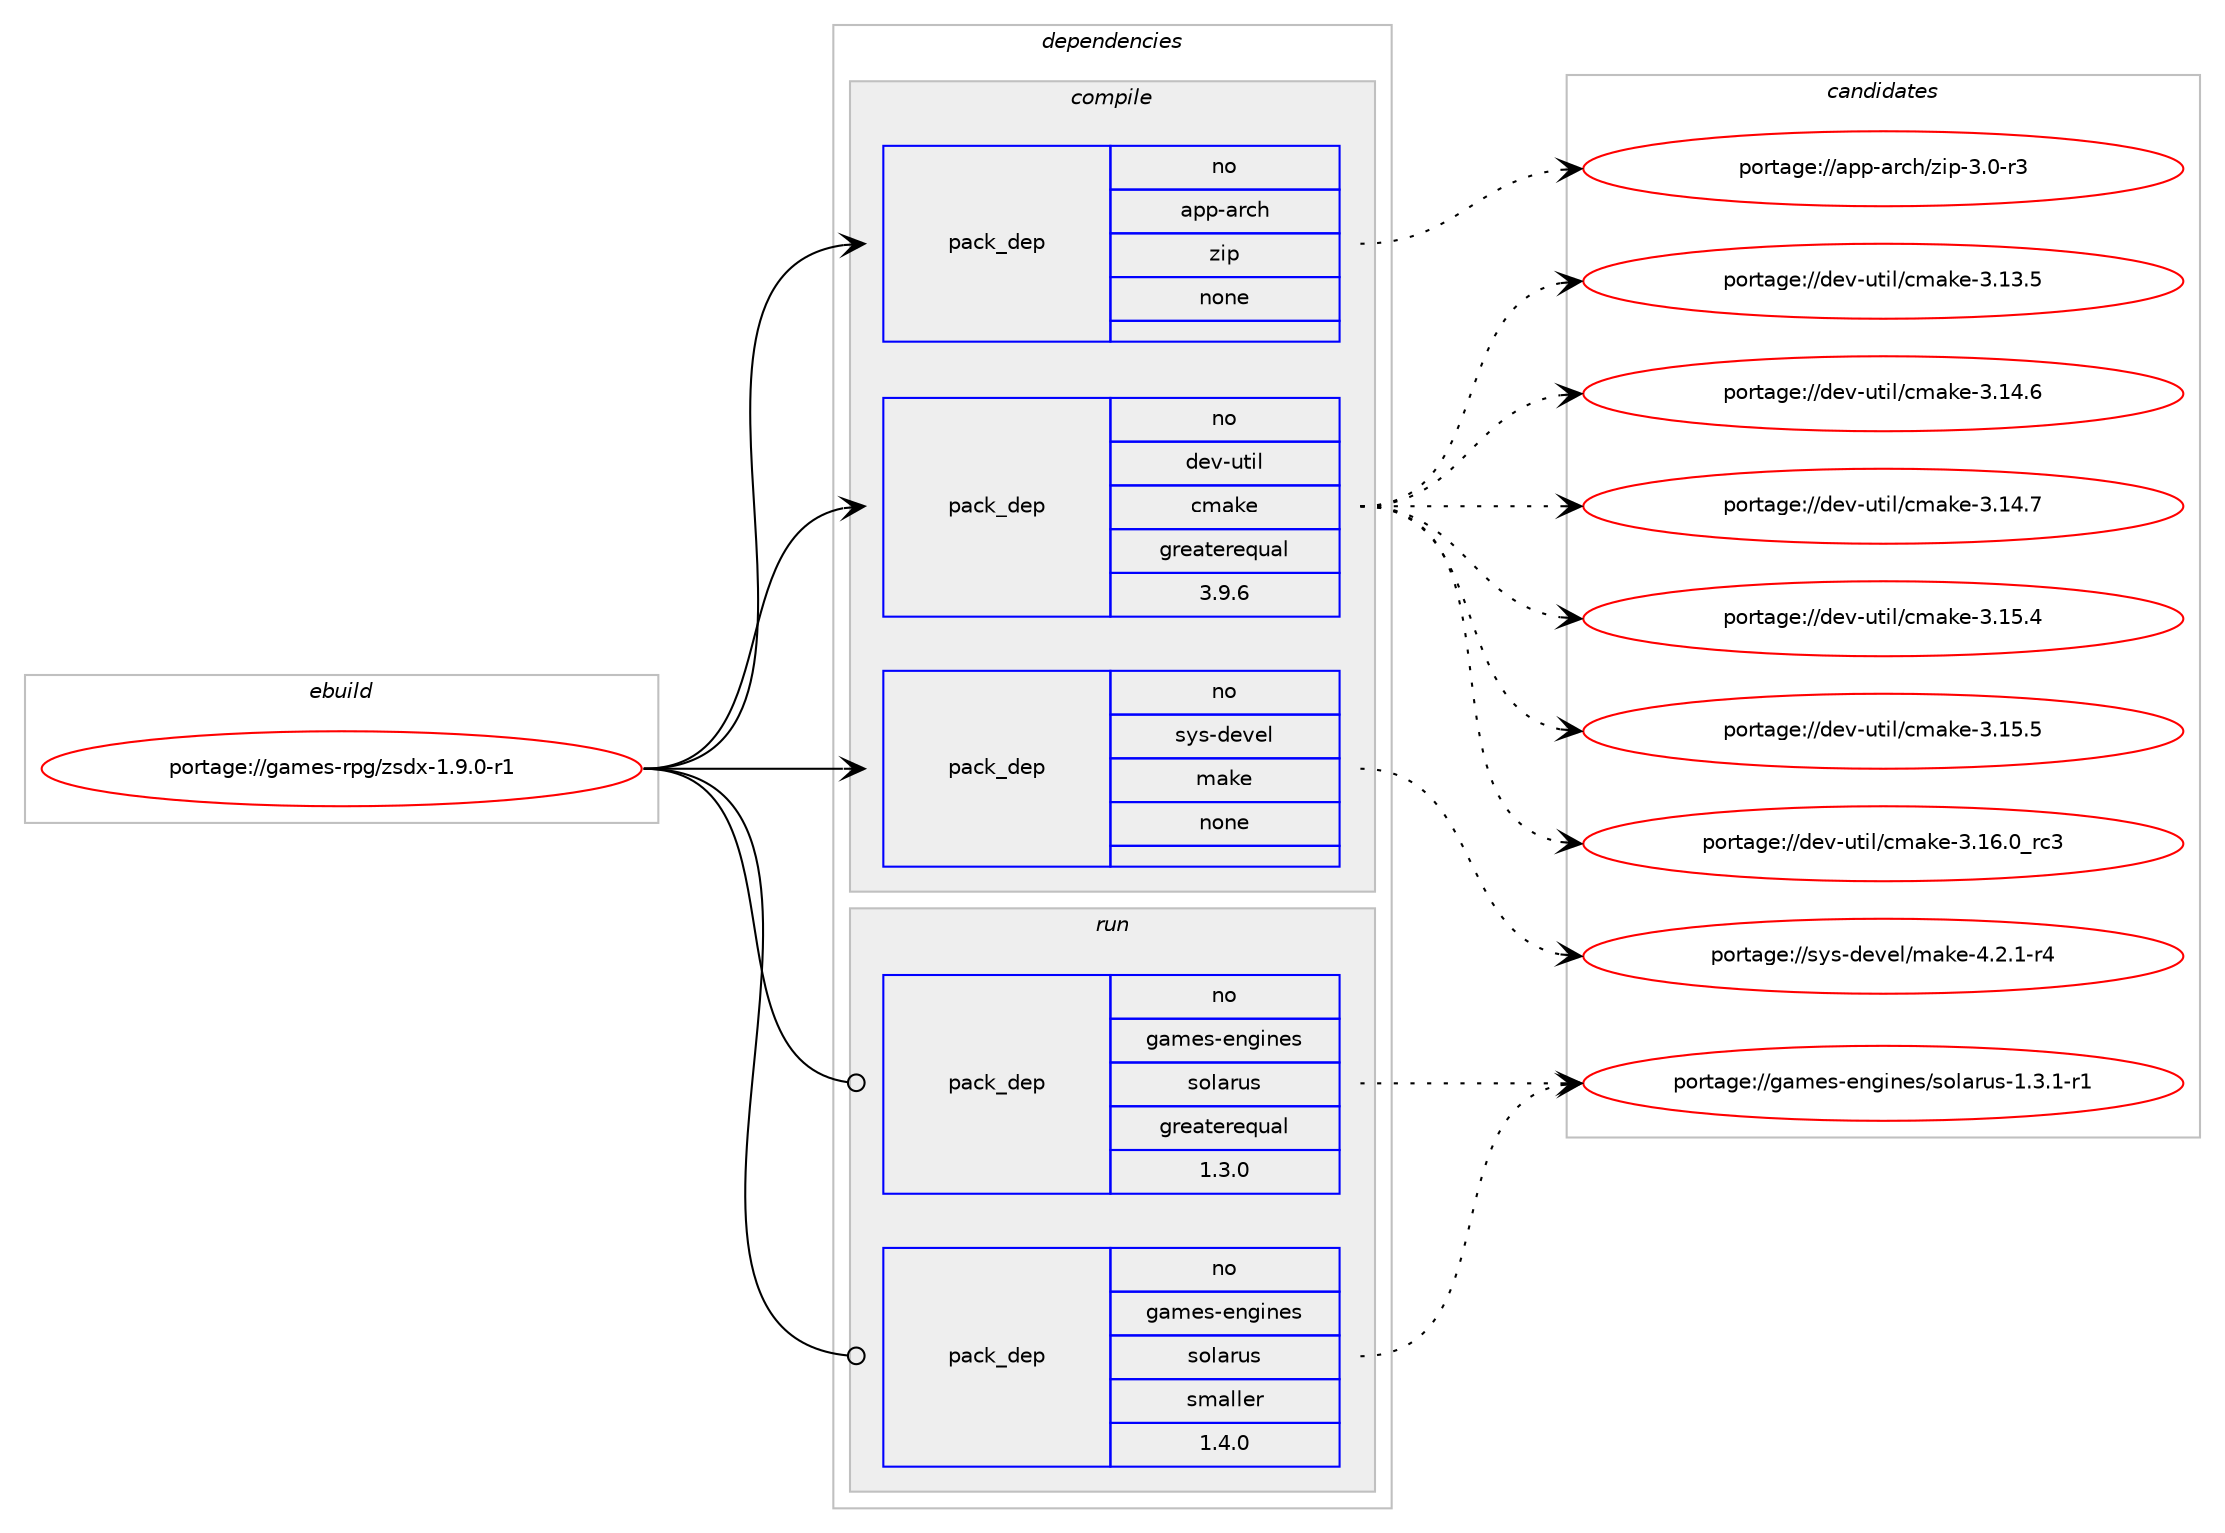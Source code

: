 digraph prolog {

# *************
# Graph options
# *************

newrank=true;
concentrate=true;
compound=true;
graph [rankdir=LR,fontname=Helvetica,fontsize=10,ranksep=1.5];#, ranksep=2.5, nodesep=0.2];
edge  [arrowhead=vee];
node  [fontname=Helvetica,fontsize=10];

# **********
# The ebuild
# **********

subgraph cluster_leftcol {
color=gray;
rank=same;
label=<<i>ebuild</i>>;
id [label="portage://games-rpg/zsdx-1.9.0-r1", color=red, width=4, href="../games-rpg/zsdx-1.9.0-r1.svg"];
}

# ****************
# The dependencies
# ****************

subgraph cluster_midcol {
color=gray;
label=<<i>dependencies</i>>;
subgraph cluster_compile {
fillcolor="#eeeeee";
style=filled;
label=<<i>compile</i>>;
subgraph pack198241 {
dependency275905 [label=<<TABLE BORDER="0" CELLBORDER="1" CELLSPACING="0" CELLPADDING="4" WIDTH="220"><TR><TD ROWSPAN="6" CELLPADDING="30">pack_dep</TD></TR><TR><TD WIDTH="110">no</TD></TR><TR><TD>app-arch</TD></TR><TR><TD>zip</TD></TR><TR><TD>none</TD></TR><TR><TD></TD></TR></TABLE>>, shape=none, color=blue];
}
id:e -> dependency275905:w [weight=20,style="solid",arrowhead="vee"];
subgraph pack198242 {
dependency275906 [label=<<TABLE BORDER="0" CELLBORDER="1" CELLSPACING="0" CELLPADDING="4" WIDTH="220"><TR><TD ROWSPAN="6" CELLPADDING="30">pack_dep</TD></TR><TR><TD WIDTH="110">no</TD></TR><TR><TD>dev-util</TD></TR><TR><TD>cmake</TD></TR><TR><TD>greaterequal</TD></TR><TR><TD>3.9.6</TD></TR></TABLE>>, shape=none, color=blue];
}
id:e -> dependency275906:w [weight=20,style="solid",arrowhead="vee"];
subgraph pack198243 {
dependency275907 [label=<<TABLE BORDER="0" CELLBORDER="1" CELLSPACING="0" CELLPADDING="4" WIDTH="220"><TR><TD ROWSPAN="6" CELLPADDING="30">pack_dep</TD></TR><TR><TD WIDTH="110">no</TD></TR><TR><TD>sys-devel</TD></TR><TR><TD>make</TD></TR><TR><TD>none</TD></TR><TR><TD></TD></TR></TABLE>>, shape=none, color=blue];
}
id:e -> dependency275907:w [weight=20,style="solid",arrowhead="vee"];
}
subgraph cluster_compileandrun {
fillcolor="#eeeeee";
style=filled;
label=<<i>compile and run</i>>;
}
subgraph cluster_run {
fillcolor="#eeeeee";
style=filled;
label=<<i>run</i>>;
subgraph pack198244 {
dependency275908 [label=<<TABLE BORDER="0" CELLBORDER="1" CELLSPACING="0" CELLPADDING="4" WIDTH="220"><TR><TD ROWSPAN="6" CELLPADDING="30">pack_dep</TD></TR><TR><TD WIDTH="110">no</TD></TR><TR><TD>games-engines</TD></TR><TR><TD>solarus</TD></TR><TR><TD>greaterequal</TD></TR><TR><TD>1.3.0</TD></TR></TABLE>>, shape=none, color=blue];
}
id:e -> dependency275908:w [weight=20,style="solid",arrowhead="odot"];
subgraph pack198245 {
dependency275909 [label=<<TABLE BORDER="0" CELLBORDER="1" CELLSPACING="0" CELLPADDING="4" WIDTH="220"><TR><TD ROWSPAN="6" CELLPADDING="30">pack_dep</TD></TR><TR><TD WIDTH="110">no</TD></TR><TR><TD>games-engines</TD></TR><TR><TD>solarus</TD></TR><TR><TD>smaller</TD></TR><TR><TD>1.4.0</TD></TR></TABLE>>, shape=none, color=blue];
}
id:e -> dependency275909:w [weight=20,style="solid",arrowhead="odot"];
}
}

# **************
# The candidates
# **************

subgraph cluster_choices {
rank=same;
color=gray;
label=<<i>candidates</i>>;

subgraph choice198241 {
color=black;
nodesep=1;
choiceportage9711211245971149910447122105112455146484511451 [label="portage://app-arch/zip-3.0-r3", color=red, width=4,href="../app-arch/zip-3.0-r3.svg"];
dependency275905:e -> choiceportage9711211245971149910447122105112455146484511451:w [style=dotted,weight="100"];
}
subgraph choice198242 {
color=black;
nodesep=1;
choiceportage1001011184511711610510847991099710710145514649514653 [label="portage://dev-util/cmake-3.13.5", color=red, width=4,href="../dev-util/cmake-3.13.5.svg"];
choiceportage1001011184511711610510847991099710710145514649524654 [label="portage://dev-util/cmake-3.14.6", color=red, width=4,href="../dev-util/cmake-3.14.6.svg"];
choiceportage1001011184511711610510847991099710710145514649524655 [label="portage://dev-util/cmake-3.14.7", color=red, width=4,href="../dev-util/cmake-3.14.7.svg"];
choiceportage1001011184511711610510847991099710710145514649534652 [label="portage://dev-util/cmake-3.15.4", color=red, width=4,href="../dev-util/cmake-3.15.4.svg"];
choiceportage1001011184511711610510847991099710710145514649534653 [label="portage://dev-util/cmake-3.15.5", color=red, width=4,href="../dev-util/cmake-3.15.5.svg"];
choiceportage1001011184511711610510847991099710710145514649544648951149951 [label="portage://dev-util/cmake-3.16.0_rc3", color=red, width=4,href="../dev-util/cmake-3.16.0_rc3.svg"];
dependency275906:e -> choiceportage1001011184511711610510847991099710710145514649514653:w [style=dotted,weight="100"];
dependency275906:e -> choiceportage1001011184511711610510847991099710710145514649524654:w [style=dotted,weight="100"];
dependency275906:e -> choiceportage1001011184511711610510847991099710710145514649524655:w [style=dotted,weight="100"];
dependency275906:e -> choiceportage1001011184511711610510847991099710710145514649534652:w [style=dotted,weight="100"];
dependency275906:e -> choiceportage1001011184511711610510847991099710710145514649534653:w [style=dotted,weight="100"];
dependency275906:e -> choiceportage1001011184511711610510847991099710710145514649544648951149951:w [style=dotted,weight="100"];
}
subgraph choice198243 {
color=black;
nodesep=1;
choiceportage1151211154510010111810110847109971071014552465046494511452 [label="portage://sys-devel/make-4.2.1-r4", color=red, width=4,href="../sys-devel/make-4.2.1-r4.svg"];
dependency275907:e -> choiceportage1151211154510010111810110847109971071014552465046494511452:w [style=dotted,weight="100"];
}
subgraph choice198244 {
color=black;
nodesep=1;
choiceportage103971091011154510111010310511010111547115111108971141171154549465146494511449 [label="portage://games-engines/solarus-1.3.1-r1", color=red, width=4,href="../games-engines/solarus-1.3.1-r1.svg"];
dependency275908:e -> choiceportage103971091011154510111010310511010111547115111108971141171154549465146494511449:w [style=dotted,weight="100"];
}
subgraph choice198245 {
color=black;
nodesep=1;
choiceportage103971091011154510111010310511010111547115111108971141171154549465146494511449 [label="portage://games-engines/solarus-1.3.1-r1", color=red, width=4,href="../games-engines/solarus-1.3.1-r1.svg"];
dependency275909:e -> choiceportage103971091011154510111010310511010111547115111108971141171154549465146494511449:w [style=dotted,weight="100"];
}
}

}
